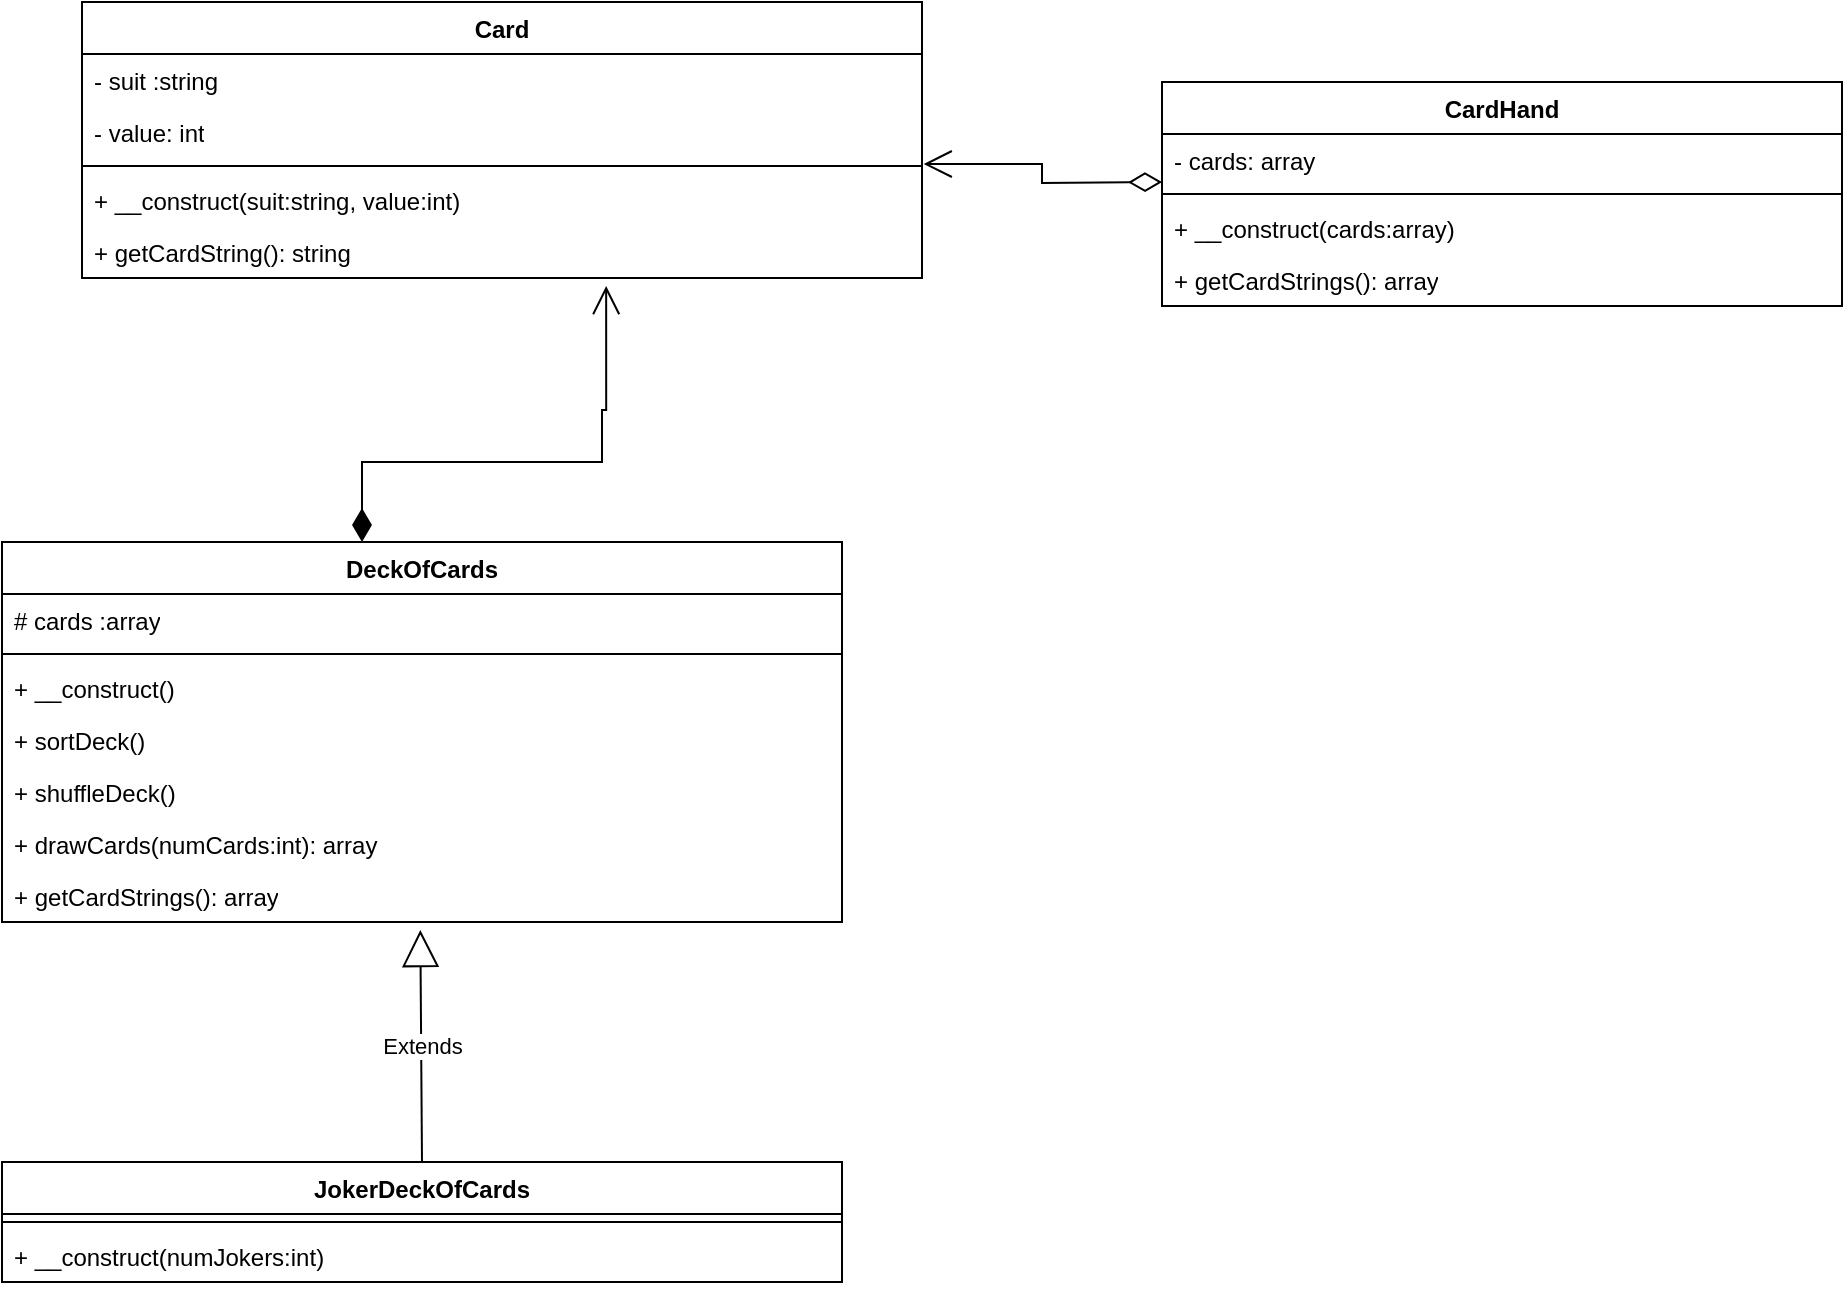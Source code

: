 <mxfile version="24.0.7" type="device">
  <diagram name="Page-1" id="9NpcaTzmC-oGdrtvDjvC">
    <mxGraphModel dx="1964" dy="634" grid="1" gridSize="10" guides="1" tooltips="1" connect="1" arrows="1" fold="1" page="1" pageScale="1" pageWidth="850" pageHeight="1100" math="0" shadow="0">
      <root>
        <mxCell id="0" />
        <mxCell id="1" parent="0" />
        <mxCell id="Kv3Y2FFL76r5PnqDMaxQ-1" value="Card" style="swimlane;fontStyle=1;align=center;verticalAlign=top;childLayout=stackLayout;horizontal=1;startSize=26;horizontalStack=0;resizeParent=1;resizeParentMax=0;resizeLast=0;collapsible=1;marginBottom=0;whiteSpace=wrap;html=1;" vertex="1" parent="1">
          <mxGeometry x="-70" y="200" width="420" height="138" as="geometry" />
        </mxCell>
        <mxCell id="Kv3Y2FFL76r5PnqDMaxQ-2" value="- suit :string" style="text;strokeColor=none;fillColor=none;align=left;verticalAlign=top;spacingLeft=4;spacingRight=4;overflow=hidden;rotatable=0;points=[[0,0.5],[1,0.5]];portConstraint=eastwest;whiteSpace=wrap;html=1;" vertex="1" parent="Kv3Y2FFL76r5PnqDMaxQ-1">
          <mxGeometry y="26" width="420" height="26" as="geometry" />
        </mxCell>
        <mxCell id="Kv3Y2FFL76r5PnqDMaxQ-5" value="- value: int" style="text;strokeColor=none;fillColor=none;align=left;verticalAlign=top;spacingLeft=4;spacingRight=4;overflow=hidden;rotatable=0;points=[[0,0.5],[1,0.5]];portConstraint=eastwest;whiteSpace=wrap;html=1;" vertex="1" parent="Kv3Y2FFL76r5PnqDMaxQ-1">
          <mxGeometry y="52" width="420" height="26" as="geometry" />
        </mxCell>
        <mxCell id="Kv3Y2FFL76r5PnqDMaxQ-3" value="" style="line;strokeWidth=1;fillColor=none;align=left;verticalAlign=middle;spacingTop=-1;spacingLeft=3;spacingRight=3;rotatable=0;labelPosition=right;points=[];portConstraint=eastwest;strokeColor=inherit;" vertex="1" parent="Kv3Y2FFL76r5PnqDMaxQ-1">
          <mxGeometry y="78" width="420" height="8" as="geometry" />
        </mxCell>
        <mxCell id="Kv3Y2FFL76r5PnqDMaxQ-4" value="+ __construct(suit:string, value:int)" style="text;strokeColor=none;fillColor=none;align=left;verticalAlign=top;spacingLeft=4;spacingRight=4;overflow=hidden;rotatable=0;points=[[0,0.5],[1,0.5]];portConstraint=eastwest;whiteSpace=wrap;html=1;" vertex="1" parent="Kv3Y2FFL76r5PnqDMaxQ-1">
          <mxGeometry y="86" width="420" height="26" as="geometry" />
        </mxCell>
        <mxCell id="Kv3Y2FFL76r5PnqDMaxQ-7" value="+ getCardString(): string" style="text;strokeColor=none;fillColor=none;align=left;verticalAlign=top;spacingLeft=4;spacingRight=4;overflow=hidden;rotatable=0;points=[[0,0.5],[1,0.5]];portConstraint=eastwest;whiteSpace=wrap;html=1;" vertex="1" parent="Kv3Y2FFL76r5PnqDMaxQ-1">
          <mxGeometry y="112" width="420" height="26" as="geometry" />
        </mxCell>
        <mxCell id="Kv3Y2FFL76r5PnqDMaxQ-8" value="CardHand" style="swimlane;fontStyle=1;align=center;verticalAlign=top;childLayout=stackLayout;horizontal=1;startSize=26;horizontalStack=0;resizeParent=1;resizeParentMax=0;resizeLast=0;collapsible=1;marginBottom=0;whiteSpace=wrap;html=1;" vertex="1" parent="1">
          <mxGeometry x="470" y="240" width="340" height="112" as="geometry" />
        </mxCell>
        <mxCell id="Kv3Y2FFL76r5PnqDMaxQ-9" value="- cards: array" style="text;strokeColor=none;fillColor=none;align=left;verticalAlign=top;spacingLeft=4;spacingRight=4;overflow=hidden;rotatable=0;points=[[0,0.5],[1,0.5]];portConstraint=eastwest;whiteSpace=wrap;html=1;" vertex="1" parent="Kv3Y2FFL76r5PnqDMaxQ-8">
          <mxGeometry y="26" width="340" height="26" as="geometry" />
        </mxCell>
        <mxCell id="Kv3Y2FFL76r5PnqDMaxQ-10" value="" style="line;strokeWidth=1;fillColor=none;align=left;verticalAlign=middle;spacingTop=-1;spacingLeft=3;spacingRight=3;rotatable=0;labelPosition=right;points=[];portConstraint=eastwest;strokeColor=inherit;" vertex="1" parent="Kv3Y2FFL76r5PnqDMaxQ-8">
          <mxGeometry y="52" width="340" height="8" as="geometry" />
        </mxCell>
        <mxCell id="Kv3Y2FFL76r5PnqDMaxQ-12" value="+ __construct(cards:array)" style="text;strokeColor=none;fillColor=none;align=left;verticalAlign=top;spacingLeft=4;spacingRight=4;overflow=hidden;rotatable=0;points=[[0,0.5],[1,0.5]];portConstraint=eastwest;whiteSpace=wrap;html=1;" vertex="1" parent="Kv3Y2FFL76r5PnqDMaxQ-8">
          <mxGeometry y="60" width="340" height="26" as="geometry" />
        </mxCell>
        <mxCell id="Kv3Y2FFL76r5PnqDMaxQ-11" value="+ getCardStrings(): array" style="text;strokeColor=none;fillColor=none;align=left;verticalAlign=top;spacingLeft=4;spacingRight=4;overflow=hidden;rotatable=0;points=[[0,0.5],[1,0.5]];portConstraint=eastwest;whiteSpace=wrap;html=1;" vertex="1" parent="Kv3Y2FFL76r5PnqDMaxQ-8">
          <mxGeometry y="86" width="340" height="26" as="geometry" />
        </mxCell>
        <mxCell id="Kv3Y2FFL76r5PnqDMaxQ-17" value="DeckOfCards" style="swimlane;fontStyle=1;align=center;verticalAlign=top;childLayout=stackLayout;horizontal=1;startSize=26;horizontalStack=0;resizeParent=1;resizeParentMax=0;resizeLast=0;collapsible=1;marginBottom=0;whiteSpace=wrap;html=1;" vertex="1" parent="1">
          <mxGeometry x="-110" y="470" width="420" height="190" as="geometry" />
        </mxCell>
        <mxCell id="Kv3Y2FFL76r5PnqDMaxQ-18" value="# cards :array" style="text;strokeColor=none;fillColor=none;align=left;verticalAlign=top;spacingLeft=4;spacingRight=4;overflow=hidden;rotatable=0;points=[[0,0.5],[1,0.5]];portConstraint=eastwest;whiteSpace=wrap;html=1;" vertex="1" parent="Kv3Y2FFL76r5PnqDMaxQ-17">
          <mxGeometry y="26" width="420" height="26" as="geometry" />
        </mxCell>
        <mxCell id="Kv3Y2FFL76r5PnqDMaxQ-20" value="" style="line;strokeWidth=1;fillColor=none;align=left;verticalAlign=middle;spacingTop=-1;spacingLeft=3;spacingRight=3;rotatable=0;labelPosition=right;points=[];portConstraint=eastwest;strokeColor=inherit;" vertex="1" parent="Kv3Y2FFL76r5PnqDMaxQ-17">
          <mxGeometry y="52" width="420" height="8" as="geometry" />
        </mxCell>
        <mxCell id="Kv3Y2FFL76r5PnqDMaxQ-21" value="+ __construct()" style="text;strokeColor=none;fillColor=none;align=left;verticalAlign=top;spacingLeft=4;spacingRight=4;overflow=hidden;rotatable=0;points=[[0,0.5],[1,0.5]];portConstraint=eastwest;whiteSpace=wrap;html=1;" vertex="1" parent="Kv3Y2FFL76r5PnqDMaxQ-17">
          <mxGeometry y="60" width="420" height="26" as="geometry" />
        </mxCell>
        <mxCell id="Kv3Y2FFL76r5PnqDMaxQ-23" value="+ sortDeck()" style="text;strokeColor=none;fillColor=none;align=left;verticalAlign=top;spacingLeft=4;spacingRight=4;overflow=hidden;rotatable=0;points=[[0,0.5],[1,0.5]];portConstraint=eastwest;whiteSpace=wrap;html=1;" vertex="1" parent="Kv3Y2FFL76r5PnqDMaxQ-17">
          <mxGeometry y="86" width="420" height="26" as="geometry" />
        </mxCell>
        <mxCell id="Kv3Y2FFL76r5PnqDMaxQ-24" value="+ shuffleDeck()" style="text;strokeColor=none;fillColor=none;align=left;verticalAlign=top;spacingLeft=4;spacingRight=4;overflow=hidden;rotatable=0;points=[[0,0.5],[1,0.5]];portConstraint=eastwest;whiteSpace=wrap;html=1;" vertex="1" parent="Kv3Y2FFL76r5PnqDMaxQ-17">
          <mxGeometry y="112" width="420" height="26" as="geometry" />
        </mxCell>
        <mxCell id="Kv3Y2FFL76r5PnqDMaxQ-22" value="+ drawCards(numCards:int): array" style="text;strokeColor=none;fillColor=none;align=left;verticalAlign=top;spacingLeft=4;spacingRight=4;overflow=hidden;rotatable=0;points=[[0,0.5],[1,0.5]];portConstraint=eastwest;whiteSpace=wrap;html=1;" vertex="1" parent="Kv3Y2FFL76r5PnqDMaxQ-17">
          <mxGeometry y="138" width="420" height="26" as="geometry" />
        </mxCell>
        <mxCell id="Kv3Y2FFL76r5PnqDMaxQ-25" value="+ getCardStrings(): array" style="text;strokeColor=none;fillColor=none;align=left;verticalAlign=top;spacingLeft=4;spacingRight=4;overflow=hidden;rotatable=0;points=[[0,0.5],[1,0.5]];portConstraint=eastwest;whiteSpace=wrap;html=1;" vertex="1" parent="Kv3Y2FFL76r5PnqDMaxQ-17">
          <mxGeometry y="164" width="420" height="26" as="geometry" />
        </mxCell>
        <mxCell id="Kv3Y2FFL76r5PnqDMaxQ-26" value="JokerDeckOfCards" style="swimlane;fontStyle=1;align=center;verticalAlign=top;childLayout=stackLayout;horizontal=1;startSize=26;horizontalStack=0;resizeParent=1;resizeParentMax=0;resizeLast=0;collapsible=1;marginBottom=0;whiteSpace=wrap;html=1;" vertex="1" parent="1">
          <mxGeometry x="-110" y="780" width="420" height="60" as="geometry" />
        </mxCell>
        <mxCell id="Kv3Y2FFL76r5PnqDMaxQ-28" value="" style="line;strokeWidth=1;fillColor=none;align=left;verticalAlign=middle;spacingTop=-1;spacingLeft=3;spacingRight=3;rotatable=0;labelPosition=right;points=[];portConstraint=eastwest;strokeColor=inherit;" vertex="1" parent="Kv3Y2FFL76r5PnqDMaxQ-26">
          <mxGeometry y="26" width="420" height="8" as="geometry" />
        </mxCell>
        <mxCell id="Kv3Y2FFL76r5PnqDMaxQ-29" value="+ __construct(numJokers:int)" style="text;strokeColor=none;fillColor=none;align=left;verticalAlign=top;spacingLeft=4;spacingRight=4;overflow=hidden;rotatable=0;points=[[0,0.5],[1,0.5]];portConstraint=eastwest;whiteSpace=wrap;html=1;" vertex="1" parent="Kv3Y2FFL76r5PnqDMaxQ-26">
          <mxGeometry y="34" width="420" height="26" as="geometry" />
        </mxCell>
        <mxCell id="Kv3Y2FFL76r5PnqDMaxQ-34" value="Extends" style="endArrow=block;endSize=16;endFill=0;html=1;rounded=0;exitX=0.5;exitY=0;exitDx=0;exitDy=0;entryX=0.498;entryY=1.154;entryDx=0;entryDy=0;entryPerimeter=0;" edge="1" parent="1" source="Kv3Y2FFL76r5PnqDMaxQ-26" target="Kv3Y2FFL76r5PnqDMaxQ-25">
          <mxGeometry width="160" relative="1" as="geometry">
            <mxPoint x="330" y="630" as="sourcePoint" />
            <mxPoint x="490" y="630" as="targetPoint" />
          </mxGeometry>
        </mxCell>
        <mxCell id="Kv3Y2FFL76r5PnqDMaxQ-35" value="" style="endArrow=open;html=1;endSize=12;startArrow=diamondThin;startSize=14;startFill=1;edgeStyle=orthogonalEdgeStyle;align=left;verticalAlign=bottom;rounded=0;entryX=0.624;entryY=1.154;entryDx=0;entryDy=0;entryPerimeter=0;" edge="1" parent="1" source="Kv3Y2FFL76r5PnqDMaxQ-17" target="Kv3Y2FFL76r5PnqDMaxQ-7">
          <mxGeometry x="-1" y="3" relative="1" as="geometry">
            <mxPoint x="70" y="400" as="sourcePoint" />
            <mxPoint x="310" y="400" as="targetPoint" />
            <Array as="points">
              <mxPoint x="70" y="430" />
              <mxPoint x="190" y="430" />
              <mxPoint x="190" y="404" />
              <mxPoint x="192" y="404" />
            </Array>
          </mxGeometry>
        </mxCell>
        <mxCell id="Kv3Y2FFL76r5PnqDMaxQ-37" value="" style="endArrow=open;html=1;endSize=12;startArrow=diamondThin;startSize=14;startFill=0;edgeStyle=orthogonalEdgeStyle;align=left;verticalAlign=bottom;rounded=0;entryX=1.002;entryY=-0.192;entryDx=0;entryDy=0;entryPerimeter=0;" edge="1" parent="1" target="Kv3Y2FFL76r5PnqDMaxQ-4">
          <mxGeometry x="-1" y="3" relative="1" as="geometry">
            <mxPoint x="470" y="290" as="sourcePoint" />
            <mxPoint x="560" y="470" as="targetPoint" />
          </mxGeometry>
        </mxCell>
      </root>
    </mxGraphModel>
  </diagram>
</mxfile>
